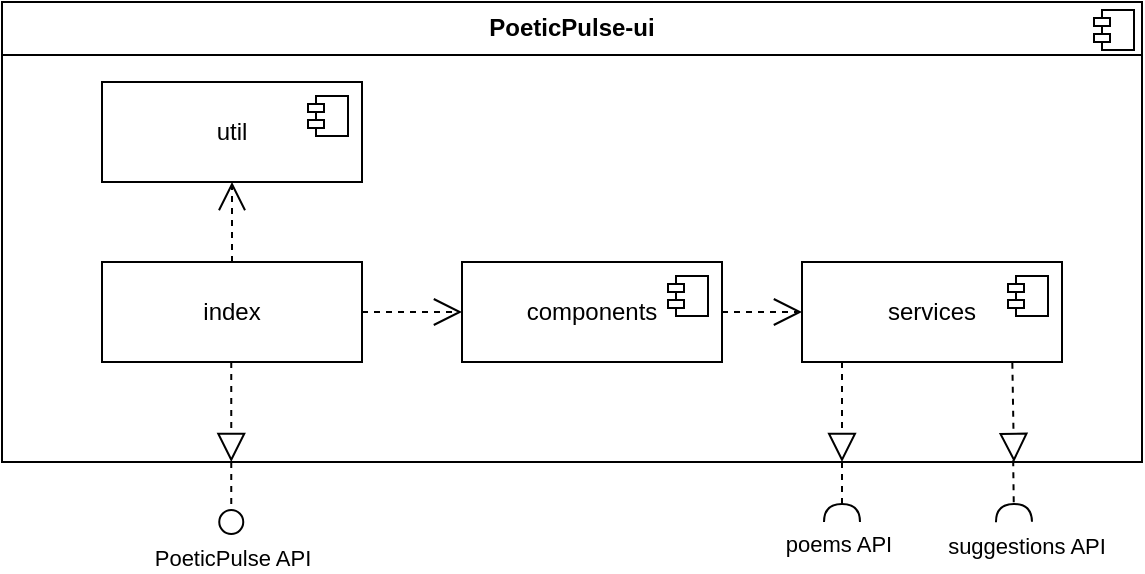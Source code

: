 <mxfile version="24.6.2" type="device">
  <diagram name="Seite-1" id="vO9bGe1PAfaSyUVrgkQa">
    <mxGraphModel dx="1560" dy="1982" grid="1" gridSize="10" guides="1" tooltips="1" connect="1" arrows="1" fold="1" page="1" pageScale="1" pageWidth="827" pageHeight="1169" math="0" shadow="0">
      <root>
        <mxCell id="0" />
        <mxCell id="1" parent="0" />
        <mxCell id="BdteyuvdXdqTVR_AdefD-1" value="&lt;p style=&quot;margin:0px;margin-top:6px;text-align:center;&quot;&gt;&lt;b&gt;PoeticPulse-ui&lt;/b&gt;&lt;/p&gt;&lt;hr size=&quot;1&quot; style=&quot;border-style:solid;&quot;&gt;&lt;p style=&quot;margin:0px;margin-left:8px;&quot;&gt;&lt;br&gt;&lt;/p&gt;" style="align=left;overflow=fill;html=1;dropTarget=0;whiteSpace=wrap;" vertex="1" parent="1">
          <mxGeometry x="-110" y="-220" width="570" height="230" as="geometry" />
        </mxCell>
        <mxCell id="BdteyuvdXdqTVR_AdefD-2" value="" style="shape=component;jettyWidth=8;jettyHeight=4;" vertex="1" parent="BdteyuvdXdqTVR_AdefD-1">
          <mxGeometry x="1" width="20" height="20" relative="1" as="geometry">
            <mxPoint x="-24" y="4" as="offset" />
          </mxGeometry>
        </mxCell>
        <mxCell id="BdteyuvdXdqTVR_AdefD-7" value="components" style="html=1;dropTarget=0;whiteSpace=wrap;" vertex="1" parent="1">
          <mxGeometry x="120" y="-90" width="130" height="50" as="geometry" />
        </mxCell>
        <mxCell id="BdteyuvdXdqTVR_AdefD-8" value="" style="shape=module;jettyWidth=8;jettyHeight=4;" vertex="1" parent="BdteyuvdXdqTVR_AdefD-7">
          <mxGeometry x="1" width="20" height="20" relative="1" as="geometry">
            <mxPoint x="-27" y="7" as="offset" />
          </mxGeometry>
        </mxCell>
        <mxCell id="BdteyuvdXdqTVR_AdefD-11" value="services" style="html=1;dropTarget=0;whiteSpace=wrap;" vertex="1" parent="1">
          <mxGeometry x="290" y="-90" width="130" height="50" as="geometry" />
        </mxCell>
        <mxCell id="BdteyuvdXdqTVR_AdefD-12" value="" style="shape=module;jettyWidth=8;jettyHeight=4;" vertex="1" parent="BdteyuvdXdqTVR_AdefD-11">
          <mxGeometry x="1" width="20" height="20" relative="1" as="geometry">
            <mxPoint x="-27" y="7" as="offset" />
          </mxGeometry>
        </mxCell>
        <mxCell id="BdteyuvdXdqTVR_AdefD-17" value="util" style="html=1;dropTarget=0;whiteSpace=wrap;" vertex="1" parent="1">
          <mxGeometry x="-60" y="-180" width="130" height="50" as="geometry" />
        </mxCell>
        <mxCell id="BdteyuvdXdqTVR_AdefD-18" value="" style="shape=module;jettyWidth=8;jettyHeight=4;" vertex="1" parent="BdteyuvdXdqTVR_AdefD-17">
          <mxGeometry x="1" width="20" height="20" relative="1" as="geometry">
            <mxPoint x="-27" y="7" as="offset" />
          </mxGeometry>
        </mxCell>
        <mxCell id="BdteyuvdXdqTVR_AdefD-19" value="" style="edgeStyle=none;html=1;endArrow=open;endSize=12;dashed=1;verticalAlign=bottom;rounded=0;exitX=1;exitY=0.5;exitDx=0;exitDy=0;entryX=0;entryY=0.5;entryDx=0;entryDy=0;" edge="1" parent="1" source="BdteyuvdXdqTVR_AdefD-38" target="BdteyuvdXdqTVR_AdefD-7">
          <mxGeometry width="160" relative="1" as="geometry">
            <mxPoint x="95" y="50" as="sourcePoint" />
            <mxPoint x="120" y="-65" as="targetPoint" />
          </mxGeometry>
        </mxCell>
        <mxCell id="BdteyuvdXdqTVR_AdefD-23" value="" style="edgeStyle=none;html=1;endArrow=open;endSize=12;dashed=1;verticalAlign=bottom;rounded=0;exitX=1;exitY=0.5;exitDx=0;exitDy=0;entryX=0;entryY=0.5;entryDx=0;entryDy=0;" edge="1" parent="1" target="BdteyuvdXdqTVR_AdefD-11">
          <mxGeometry width="160" relative="1" as="geometry">
            <mxPoint x="250" y="-65" as="sourcePoint" />
            <mxPoint x="280" y="-155" as="targetPoint" />
          </mxGeometry>
        </mxCell>
        <mxCell id="BdteyuvdXdqTVR_AdefD-25" value="" style="edgeStyle=none;html=1;endArrow=block;endSize=12;dashed=1;verticalAlign=bottom;rounded=0;entryX=0.986;entryY=0.664;entryDx=0;entryDy=0;entryPerimeter=0;endFill=0;" edge="1" parent="1">
          <mxGeometry width="160" relative="1" as="geometry">
            <mxPoint x="4.63" y="-40" as="sourcePoint" />
            <mxPoint x="4.63" y="10" as="targetPoint" />
          </mxGeometry>
        </mxCell>
        <mxCell id="BdteyuvdXdqTVR_AdefD-27" value="" style="edgeStyle=none;html=1;endArrow=block;endSize=12;dashed=1;verticalAlign=bottom;rounded=0;entryX=0.986;entryY=0.664;entryDx=0;entryDy=0;entryPerimeter=0;endFill=0;" edge="1" parent="1">
          <mxGeometry width="160" relative="1" as="geometry">
            <mxPoint x="310" y="-40" as="sourcePoint" />
            <mxPoint x="310" y="10" as="targetPoint" />
          </mxGeometry>
        </mxCell>
        <mxCell id="BdteyuvdXdqTVR_AdefD-30" value="" style="edgeStyle=none;html=1;endArrow=halfCircle;endSize=7;dashed=1;verticalAlign=bottom;rounded=0;endFill=0;" edge="1" parent="1">
          <mxGeometry width="160" relative="1" as="geometry">
            <mxPoint x="310" y="10" as="sourcePoint" />
            <mxPoint x="310" y="40" as="targetPoint" />
          </mxGeometry>
        </mxCell>
        <mxCell id="BdteyuvdXdqTVR_AdefD-35" value="poems API" style="edgeLabel;html=1;align=center;verticalAlign=middle;resizable=0;points=[];" vertex="1" connectable="0" parent="BdteyuvdXdqTVR_AdefD-30">
          <mxGeometry x="-0.022" y="-1" relative="1" as="geometry">
            <mxPoint x="-1" y="26" as="offset" />
          </mxGeometry>
        </mxCell>
        <mxCell id="BdteyuvdXdqTVR_AdefD-32" value="" style="edgeStyle=none;html=1;endArrow=oval;endSize=12;dashed=1;verticalAlign=bottom;rounded=0;endFill=0;" edge="1" parent="1">
          <mxGeometry width="160" relative="1" as="geometry">
            <mxPoint x="4.63" y="10" as="sourcePoint" />
            <mxPoint x="4.63" y="40" as="targetPoint" />
          </mxGeometry>
        </mxCell>
        <mxCell id="BdteyuvdXdqTVR_AdefD-34" value="PoeticPulse API" style="edgeLabel;html=1;align=center;verticalAlign=middle;resizable=0;points=[];" vertex="1" connectable="0" parent="BdteyuvdXdqTVR_AdefD-32">
          <mxGeometry x="-0.467" relative="1" as="geometry">
            <mxPoint y="40" as="offset" />
          </mxGeometry>
        </mxCell>
        <mxCell id="BdteyuvdXdqTVR_AdefD-38" value="index" style="html=1;dropTarget=0;whiteSpace=wrap;" vertex="1" parent="1">
          <mxGeometry x="-60" y="-90" width="130" height="50" as="geometry" />
        </mxCell>
        <mxCell id="BdteyuvdXdqTVR_AdefD-40" value="" style="edgeStyle=none;html=1;endArrow=block;endSize=12;dashed=1;verticalAlign=bottom;rounded=0;endFill=0;exitX=0.809;exitY=1.008;exitDx=0;exitDy=0;exitPerimeter=0;" edge="1" parent="1" source="BdteyuvdXdqTVR_AdefD-11">
          <mxGeometry width="160" relative="1" as="geometry">
            <mxPoint x="370" y="-30" as="sourcePoint" />
            <mxPoint x="396" y="10" as="targetPoint" />
          </mxGeometry>
        </mxCell>
        <mxCell id="BdteyuvdXdqTVR_AdefD-41" value="" style="edgeStyle=none;html=1;endArrow=open;endSize=12;dashed=1;verticalAlign=bottom;rounded=0;exitX=0.5;exitY=0;exitDx=0;exitDy=0;entryX=0.5;entryY=1;entryDx=0;entryDy=0;" edge="1" parent="1" source="BdteyuvdXdqTVR_AdefD-38" target="BdteyuvdXdqTVR_AdefD-17">
          <mxGeometry width="160" relative="1" as="geometry">
            <mxPoint x="80" y="-55" as="sourcePoint" />
            <mxPoint x="130" y="-55" as="targetPoint" />
          </mxGeometry>
        </mxCell>
        <mxCell id="BdteyuvdXdqTVR_AdefD-42" value="" style="edgeStyle=none;html=1;endArrow=halfCircle;endSize=7;dashed=1;verticalAlign=bottom;rounded=0;endFill=0;exitX=0.887;exitY=0.996;exitDx=0;exitDy=0;exitPerimeter=0;" edge="1" parent="1" source="BdteyuvdXdqTVR_AdefD-1">
          <mxGeometry width="160" relative="1" as="geometry">
            <mxPoint x="420" y="30" as="sourcePoint" />
            <mxPoint x="396" y="40" as="targetPoint" />
          </mxGeometry>
        </mxCell>
        <mxCell id="BdteyuvdXdqTVR_AdefD-43" value="suggestions API" style="edgeLabel;html=1;align=center;verticalAlign=middle;resizable=0;points=[];" vertex="1" connectable="0" parent="BdteyuvdXdqTVR_AdefD-42">
          <mxGeometry x="-0.022" y="-1" relative="1" as="geometry">
            <mxPoint x="7" y="28" as="offset" />
          </mxGeometry>
        </mxCell>
      </root>
    </mxGraphModel>
  </diagram>
</mxfile>
